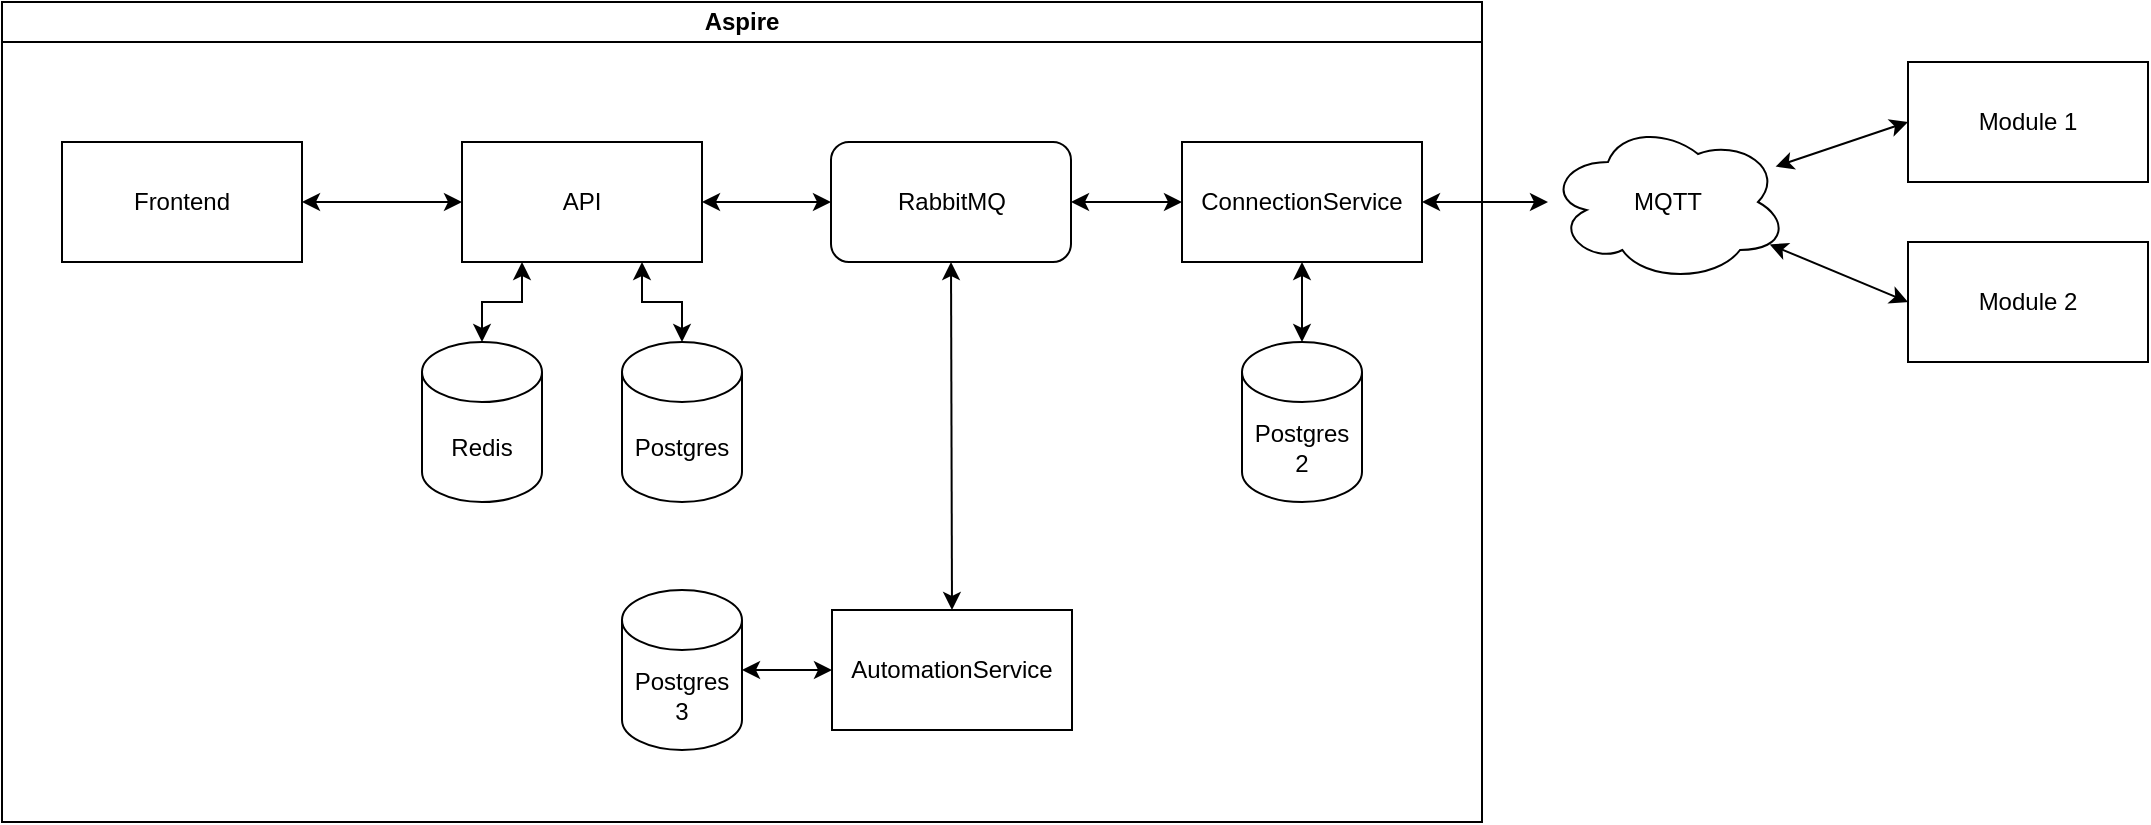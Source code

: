 <mxfile>
    <diagram name="Page-1" id="IAlaBi5iFq2kDUpkA9bU">
        <mxGraphModel dx="978" dy="638" grid="1" gridSize="10" guides="1" tooltips="1" connect="1" arrows="1" fold="1" page="1" pageScale="1" pageWidth="1169" pageHeight="827" math="0" shadow="0">
            <root>
                <mxCell id="0"/>
                <mxCell id="1" parent="0"/>
                <mxCell id="NOuEyFway61NfeCD6qG5-7" style="rounded=0;orthogonalLoop=1;jettySize=auto;html=1;exitX=1;exitY=0.5;exitDx=0;exitDy=0;startArrow=classic;startFill=1;" parent="1" source="NOuEyFway61NfeCD6qG5-3" target="NOuEyFway61NfeCD6qG5-6" edge="1">
                    <mxGeometry relative="1" as="geometry"/>
                </mxCell>
                <mxCell id="NOuEyFway61NfeCD6qG5-4" value="Module 1" style="rounded=0;whiteSpace=wrap;html=1;" parent="1" vertex="1">
                    <mxGeometry x="1003" y="80" width="120" height="60" as="geometry"/>
                </mxCell>
                <mxCell id="NOuEyFway61NfeCD6qG5-5" value="Module 2" style="rounded=0;whiteSpace=wrap;html=1;" parent="1" vertex="1">
                    <mxGeometry x="1003" y="170" width="120" height="60" as="geometry"/>
                </mxCell>
                <mxCell id="NOuEyFway61NfeCD6qG5-8" style="rounded=0;orthogonalLoop=1;jettySize=auto;html=1;entryX=0;entryY=0.5;entryDx=0;entryDy=0;startArrow=classic;startFill=1;" parent="1" source="NOuEyFway61NfeCD6qG5-6" target="NOuEyFway61NfeCD6qG5-4" edge="1">
                    <mxGeometry relative="1" as="geometry"/>
                </mxCell>
                <mxCell id="NOuEyFway61NfeCD6qG5-9" style="rounded=0;orthogonalLoop=1;jettySize=auto;html=1;entryX=0;entryY=0.5;entryDx=0;entryDy=0;startArrow=classic;startFill=1;" parent="1" source="NOuEyFway61NfeCD6qG5-6" target="NOuEyFway61NfeCD6qG5-5" edge="1">
                    <mxGeometry relative="1" as="geometry"/>
                </mxCell>
                <mxCell id="NOuEyFway61NfeCD6qG5-6" value="MQTT" style="ellipse;shape=cloud;whiteSpace=wrap;html=1;" parent="1" vertex="1">
                    <mxGeometry x="823" y="110" width="120" height="80" as="geometry"/>
                </mxCell>
                <mxCell id="NOuEyFway61NfeCD6qG5-21" value="Aspire" style="swimlane;whiteSpace=wrap;html=1;startSize=20;" parent="1" vertex="1">
                    <mxGeometry x="50" y="50" width="740" height="410" as="geometry"/>
                </mxCell>
                <mxCell id="NOuEyFway61NfeCD6qG5-1" value="Frontend" style="rounded=0;whiteSpace=wrap;html=1;" parent="NOuEyFway61NfeCD6qG5-21" vertex="1">
                    <mxGeometry x="30" y="70" width="120" height="60" as="geometry"/>
                </mxCell>
                <mxCell id="NOuEyFway61NfeCD6qG5-2" value="API" style="rounded=0;whiteSpace=wrap;html=1;" parent="NOuEyFway61NfeCD6qG5-21" vertex="1">
                    <mxGeometry x="230" y="70" width="120" height="60" as="geometry"/>
                </mxCell>
                <mxCell id="NOuEyFway61NfeCD6qG5-17" style="edgeStyle=orthogonalEdgeStyle;rounded=0;orthogonalLoop=1;jettySize=auto;html=1;exitX=0;exitY=0.5;exitDx=0;exitDy=0;entryX=1;entryY=0.5;entryDx=0;entryDy=0;startArrow=classic;startFill=1;" parent="NOuEyFway61NfeCD6qG5-21" source="NOuEyFway61NfeCD6qG5-2" target="NOuEyFway61NfeCD6qG5-1" edge="1">
                    <mxGeometry relative="1" as="geometry"/>
                </mxCell>
                <mxCell id="3" style="edgeStyle=none;html=1;exitX=0.5;exitY=1;exitDx=0;exitDy=0;entryX=0.5;entryY=0;entryDx=0;entryDy=0;startArrow=classic;startFill=1;" edge="1" parent="NOuEyFway61NfeCD6qG5-21" source="NOuEyFway61NfeCD6qG5-14" target="2">
                    <mxGeometry relative="1" as="geometry"/>
                </mxCell>
                <mxCell id="NOuEyFway61NfeCD6qG5-14" value="RabbitMQ" style="rounded=1;whiteSpace=wrap;html=1;" parent="NOuEyFway61NfeCD6qG5-21" vertex="1">
                    <mxGeometry x="414.5" y="70" width="120" height="60" as="geometry"/>
                </mxCell>
                <mxCell id="NOuEyFway61NfeCD6qG5-16" style="edgeStyle=orthogonalEdgeStyle;rounded=0;orthogonalLoop=1;jettySize=auto;html=1;exitX=0;exitY=0.5;exitDx=0;exitDy=0;entryX=1;entryY=0.5;entryDx=0;entryDy=0;startArrow=classic;startFill=1;" parent="NOuEyFway61NfeCD6qG5-21" source="NOuEyFway61NfeCD6qG5-14" target="NOuEyFway61NfeCD6qG5-2" edge="1">
                    <mxGeometry relative="1" as="geometry"/>
                </mxCell>
                <mxCell id="NOuEyFway61NfeCD6qG5-3" value="ConnectionService" style="rounded=0;whiteSpace=wrap;html=1;" parent="NOuEyFway61NfeCD6qG5-21" vertex="1">
                    <mxGeometry x="590" y="70" width="120" height="60" as="geometry"/>
                </mxCell>
                <mxCell id="NOuEyFway61NfeCD6qG5-15" style="edgeStyle=orthogonalEdgeStyle;rounded=0;orthogonalLoop=1;jettySize=auto;html=1;exitX=1;exitY=0.5;exitDx=0;exitDy=0;entryX=0;entryY=0.5;entryDx=0;entryDy=0;startArrow=classic;startFill=1;" parent="NOuEyFway61NfeCD6qG5-21" source="NOuEyFway61NfeCD6qG5-14" target="NOuEyFway61NfeCD6qG5-3" edge="1">
                    <mxGeometry relative="1" as="geometry"/>
                </mxCell>
                <mxCell id="NOuEyFway61NfeCD6qG5-32" value="Postgres" style="shape=cylinder3;whiteSpace=wrap;html=1;boundedLbl=1;backgroundOutline=1;size=15;" parent="NOuEyFway61NfeCD6qG5-21" vertex="1">
                    <mxGeometry x="310" y="170" width="60" height="80" as="geometry"/>
                </mxCell>
                <mxCell id="NOuEyFway61NfeCD6qG5-33" style="edgeStyle=orthogonalEdgeStyle;rounded=0;orthogonalLoop=1;jettySize=auto;html=1;exitX=0.75;exitY=1;exitDx=0;exitDy=0;entryX=0.5;entryY=0;entryDx=0;entryDy=0;entryPerimeter=0;startArrow=classic;startFill=1;" parent="NOuEyFway61NfeCD6qG5-21" source="NOuEyFway61NfeCD6qG5-2" target="NOuEyFway61NfeCD6qG5-32" edge="1">
                    <mxGeometry relative="1" as="geometry"/>
                </mxCell>
                <mxCell id="NOuEyFway61NfeCD6qG5-35" style="edgeStyle=orthogonalEdgeStyle;rounded=0;orthogonalLoop=1;jettySize=auto;html=1;exitX=0.5;exitY=0;exitDx=0;exitDy=0;exitPerimeter=0;entryX=0.25;entryY=1;entryDx=0;entryDy=0;startArrow=classic;startFill=1;" parent="NOuEyFway61NfeCD6qG5-21" source="NOuEyFway61NfeCD6qG5-34" target="NOuEyFway61NfeCD6qG5-2" edge="1">
                    <mxGeometry relative="1" as="geometry"/>
                </mxCell>
                <mxCell id="NOuEyFway61NfeCD6qG5-34" value="Redis" style="shape=cylinder3;whiteSpace=wrap;html=1;boundedLbl=1;backgroundOutline=1;size=15;" parent="NOuEyFway61NfeCD6qG5-21" vertex="1">
                    <mxGeometry x="210" y="170" width="60" height="80" as="geometry"/>
                </mxCell>
                <mxCell id="NOuEyFway61NfeCD6qG5-37" value="Postgres&lt;div&gt;2&lt;/div&gt;" style="shape=cylinder3;whiteSpace=wrap;html=1;boundedLbl=1;backgroundOutline=1;size=15;strokeColor=#000000;" parent="NOuEyFway61NfeCD6qG5-21" vertex="1">
                    <mxGeometry x="620" y="170" width="60" height="80" as="geometry"/>
                </mxCell>
                <mxCell id="NOuEyFway61NfeCD6qG5-38" style="edgeStyle=orthogonalEdgeStyle;rounded=0;orthogonalLoop=1;jettySize=auto;html=1;exitX=0.5;exitY=1;exitDx=0;exitDy=0;entryX=0.5;entryY=0;entryDx=0;entryDy=0;entryPerimeter=0;startArrow=classic;startFill=1;strokeColor=#000000;" parent="NOuEyFway61NfeCD6qG5-21" source="NOuEyFway61NfeCD6qG5-3" target="NOuEyFway61NfeCD6qG5-37" edge="1">
                    <mxGeometry relative="1" as="geometry"/>
                </mxCell>
                <mxCell id="2" value="AutomationService" style="rounded=0;whiteSpace=wrap;html=1;" vertex="1" parent="NOuEyFway61NfeCD6qG5-21">
                    <mxGeometry x="415" y="304" width="120" height="60" as="geometry"/>
                </mxCell>
                <mxCell id="4" value="Postgres&lt;div&gt;3&lt;/div&gt;" style="shape=cylinder3;whiteSpace=wrap;html=1;boundedLbl=1;backgroundOutline=1;size=15;" vertex="1" parent="NOuEyFway61NfeCD6qG5-21">
                    <mxGeometry x="310" y="294" width="60" height="80" as="geometry"/>
                </mxCell>
                <mxCell id="5" style="edgeStyle=none;html=1;exitX=0;exitY=0.5;exitDx=0;exitDy=0;entryX=1;entryY=0.5;entryDx=0;entryDy=0;entryPerimeter=0;startArrow=classic;startFill=1;" edge="1" parent="NOuEyFway61NfeCD6qG5-21" source="2" target="4">
                    <mxGeometry relative="1" as="geometry"/>
                </mxCell>
            </root>
        </mxGraphModel>
    </diagram>
</mxfile>
